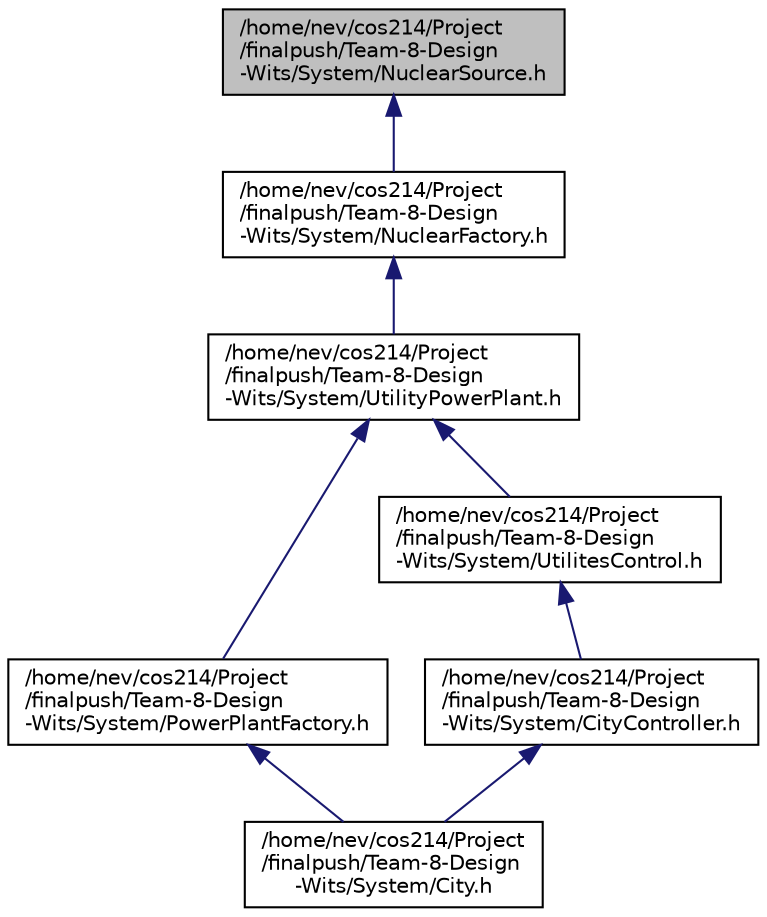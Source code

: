 digraph "/home/nev/cos214/Project/finalpush/Team-8-Design-Wits/System/NuclearSource.h"
{
 // LATEX_PDF_SIZE
  edge [fontname="Helvetica",fontsize="10",labelfontname="Helvetica",labelfontsize="10"];
  node [fontname="Helvetica",fontsize="10",shape=record];
  Node1 [label="/home/nev/cos214/Project\l/finalpush/Team-8-Design\l-Wits/System/NuclearSource.h",height=0.2,width=0.4,color="black", fillcolor="grey75", style="filled", fontcolor="black",tooltip="The header file for the NuclearSource class."];
  Node1 -> Node2 [dir="back",color="midnightblue",fontsize="10",style="solid"];
  Node2 [label="/home/nev/cos214/Project\l/finalpush/Team-8-Design\l-Wits/System/NuclearFactory.h",height=0.2,width=0.4,color="black", fillcolor="white", style="filled",URL="$NuclearFactory_8h.html",tooltip="The header file for the NuclearFactory class."];
  Node2 -> Node3 [dir="back",color="midnightblue",fontsize="10",style="solid"];
  Node3 [label="/home/nev/cos214/Project\l/finalpush/Team-8-Design\l-Wits/System/UtilityPowerPlant.h",height=0.2,width=0.4,color="black", fillcolor="white", style="filled",URL="$UtilityPowerPlant_8h.html",tooltip="The header file for the UtilityPowerPlant class."];
  Node3 -> Node4 [dir="back",color="midnightblue",fontsize="10",style="solid"];
  Node4 [label="/home/nev/cos214/Project\l/finalpush/Team-8-Design\l-Wits/System/PowerPlantFactory.h",height=0.2,width=0.4,color="black", fillcolor="white", style="filled",URL="$PowerPlantFactory_8h.html",tooltip="The header file for the PowerPlantFactory class."];
  Node4 -> Node5 [dir="back",color="midnightblue",fontsize="10",style="solid"];
  Node5 [label="/home/nev/cos214/Project\l/finalpush/Team-8-Design\l-Wits/System/City.h",height=0.2,width=0.4,color="black", fillcolor="white", style="filled",URL="$City_8h_source.html",tooltip=" "];
  Node3 -> Node6 [dir="back",color="midnightblue",fontsize="10",style="solid"];
  Node6 [label="/home/nev/cos214/Project\l/finalpush/Team-8-Design\l-Wits/System/UtilitesControl.h",height=0.2,width=0.4,color="black", fillcolor="white", style="filled",URL="$UtilitesControl_8h_source.html",tooltip=" "];
  Node6 -> Node7 [dir="back",color="midnightblue",fontsize="10",style="solid"];
  Node7 [label="/home/nev/cos214/Project\l/finalpush/Team-8-Design\l-Wits/System/CityController.h",height=0.2,width=0.4,color="black", fillcolor="white", style="filled",URL="$CityController_8h_source.html",tooltip=" "];
  Node7 -> Node5 [dir="back",color="midnightblue",fontsize="10",style="solid"];
}
